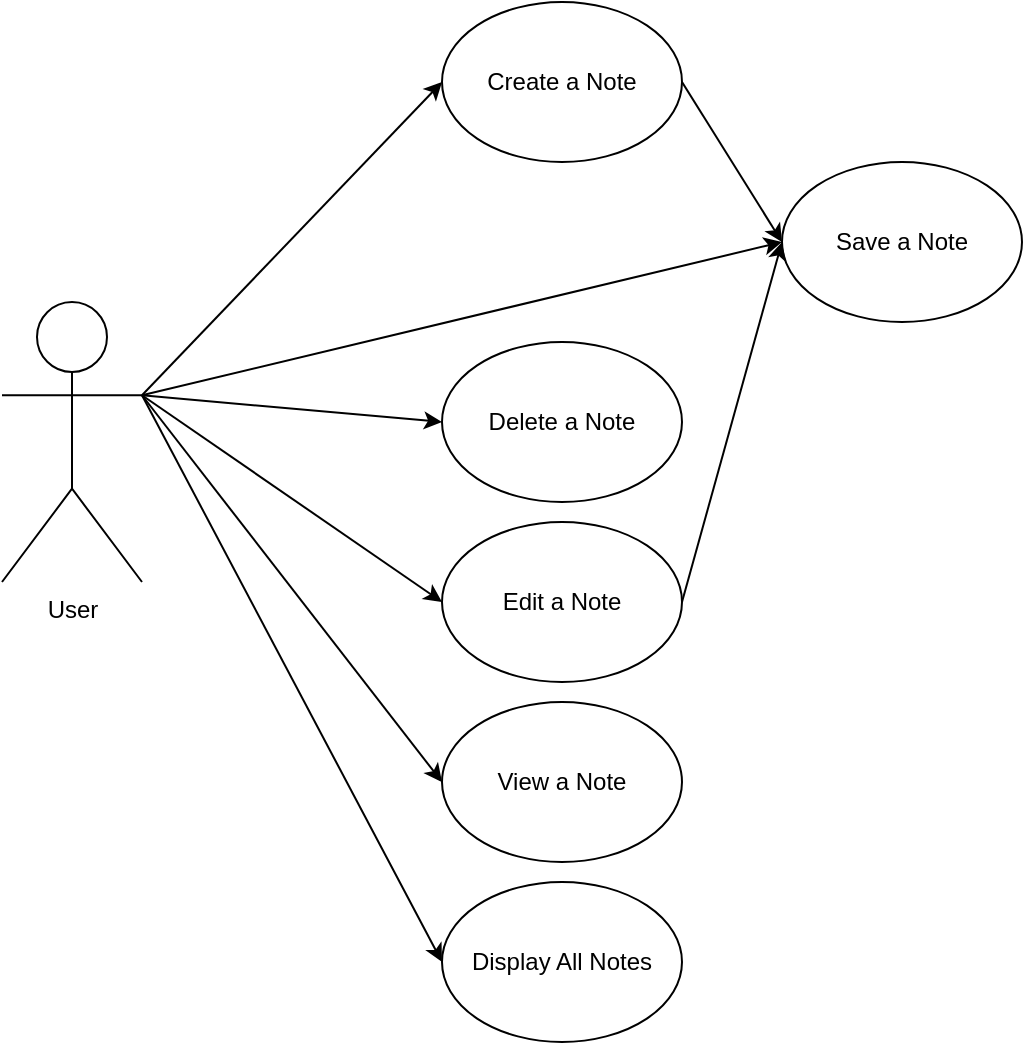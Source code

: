 <mxfile version="24.8.0">
  <diagram name="Page-1" id="myGDeehye5rwA1p8DHVQ">
    <mxGraphModel dx="1434" dy="752" grid="1" gridSize="10" guides="1" tooltips="1" connect="1" arrows="1" fold="1" page="1" pageScale="1" pageWidth="827" pageHeight="1169" background="#ffffff" math="0" shadow="0">
      <root>
        <mxCell id="0" />
        <mxCell id="1" parent="0" />
        <mxCell id="QuWNHQiRsx4o9TdiIO2m-14" value="User" style="shape=umlActor;verticalLabelPosition=bottom;verticalAlign=top;html=1;outlineConnect=0;" vertex="1" parent="1">
          <mxGeometry x="50" y="200" width="70" height="140" as="geometry" />
        </mxCell>
        <mxCell id="QuWNHQiRsx4o9TdiIO2m-15" value="Create a Note" style="ellipse;whiteSpace=wrap;html=1;" vertex="1" parent="1">
          <mxGeometry x="270" y="50" width="120" height="80" as="geometry" />
        </mxCell>
        <mxCell id="QuWNHQiRsx4o9TdiIO2m-16" value="Display All Notes" style="ellipse;whiteSpace=wrap;html=1;" vertex="1" parent="1">
          <mxGeometry x="270" y="490" width="120" height="80" as="geometry" />
        </mxCell>
        <mxCell id="QuWNHQiRsx4o9TdiIO2m-17" value="View a Note" style="ellipse;whiteSpace=wrap;html=1;" vertex="1" parent="1">
          <mxGeometry x="270" y="400" width="120" height="80" as="geometry" />
        </mxCell>
        <mxCell id="QuWNHQiRsx4o9TdiIO2m-18" value="Delete a Note" style="ellipse;whiteSpace=wrap;html=1;" vertex="1" parent="1">
          <mxGeometry x="270" y="220" width="120" height="80" as="geometry" />
        </mxCell>
        <mxCell id="QuWNHQiRsx4o9TdiIO2m-19" value="Edit a Note" style="ellipse;whiteSpace=wrap;html=1;" vertex="1" parent="1">
          <mxGeometry x="270" y="310" width="120" height="80" as="geometry" />
        </mxCell>
        <mxCell id="QuWNHQiRsx4o9TdiIO2m-26" value="Save a Note" style="ellipse;whiteSpace=wrap;html=1;" vertex="1" parent="1">
          <mxGeometry x="440" y="130" width="120" height="80" as="geometry" />
        </mxCell>
        <mxCell id="QuWNHQiRsx4o9TdiIO2m-29" value="" style="endArrow=classic;html=1;rounded=0;exitX=1;exitY=0.333;exitDx=0;exitDy=0;exitPerimeter=0;entryX=0;entryY=0.5;entryDx=0;entryDy=0;" edge="1" parent="1" source="QuWNHQiRsx4o9TdiIO2m-14" target="QuWNHQiRsx4o9TdiIO2m-15">
          <mxGeometry width="50" height="50" relative="1" as="geometry">
            <mxPoint x="290" y="190" as="sourcePoint" />
            <mxPoint x="340" y="140" as="targetPoint" />
          </mxGeometry>
        </mxCell>
        <mxCell id="QuWNHQiRsx4o9TdiIO2m-30" value="" style="endArrow=classic;html=1;rounded=0;exitX=1;exitY=0.333;exitDx=0;exitDy=0;exitPerimeter=0;entryX=0;entryY=0.5;entryDx=0;entryDy=0;" edge="1" parent="1" source="QuWNHQiRsx4o9TdiIO2m-14" target="QuWNHQiRsx4o9TdiIO2m-18">
          <mxGeometry width="50" height="50" relative="1" as="geometry">
            <mxPoint x="130" y="257" as="sourcePoint" />
            <mxPoint x="280" y="100" as="targetPoint" />
          </mxGeometry>
        </mxCell>
        <mxCell id="QuWNHQiRsx4o9TdiIO2m-31" value="" style="endArrow=classic;html=1;rounded=0;entryX=0;entryY=0.5;entryDx=0;entryDy=0;exitX=1;exitY=0.333;exitDx=0;exitDy=0;exitPerimeter=0;" edge="1" parent="1" source="QuWNHQiRsx4o9TdiIO2m-14" target="QuWNHQiRsx4o9TdiIO2m-19">
          <mxGeometry width="50" height="50" relative="1" as="geometry">
            <mxPoint x="120" y="250" as="sourcePoint" />
            <mxPoint x="290" y="110" as="targetPoint" />
          </mxGeometry>
        </mxCell>
        <mxCell id="QuWNHQiRsx4o9TdiIO2m-32" value="" style="endArrow=classic;html=1;rounded=0;entryX=0;entryY=0.5;entryDx=0;entryDy=0;exitX=1;exitY=0.333;exitDx=0;exitDy=0;exitPerimeter=0;" edge="1" parent="1" source="QuWNHQiRsx4o9TdiIO2m-14" target="QuWNHQiRsx4o9TdiIO2m-16">
          <mxGeometry width="50" height="50" relative="1" as="geometry">
            <mxPoint x="130" y="257" as="sourcePoint" />
            <mxPoint x="280" y="290" as="targetPoint" />
          </mxGeometry>
        </mxCell>
        <mxCell id="QuWNHQiRsx4o9TdiIO2m-33" value="" style="endArrow=classic;html=1;rounded=0;entryX=0;entryY=0.5;entryDx=0;entryDy=0;exitX=1;exitY=0.333;exitDx=0;exitDy=0;exitPerimeter=0;" edge="1" parent="1" source="QuWNHQiRsx4o9TdiIO2m-14" target="QuWNHQiRsx4o9TdiIO2m-17">
          <mxGeometry width="50" height="50" relative="1" as="geometry">
            <mxPoint x="140" y="267" as="sourcePoint" />
            <mxPoint x="290" y="300" as="targetPoint" />
          </mxGeometry>
        </mxCell>
        <mxCell id="QuWNHQiRsx4o9TdiIO2m-34" value="" style="endArrow=classic;html=1;rounded=0;exitX=1;exitY=0.5;exitDx=0;exitDy=0;entryX=0;entryY=0.5;entryDx=0;entryDy=0;" edge="1" parent="1" source="QuWNHQiRsx4o9TdiIO2m-19" target="QuWNHQiRsx4o9TdiIO2m-26">
          <mxGeometry width="50" height="50" relative="1" as="geometry">
            <mxPoint x="130" y="257" as="sourcePoint" />
            <mxPoint x="280" y="200" as="targetPoint" />
          </mxGeometry>
        </mxCell>
        <mxCell id="QuWNHQiRsx4o9TdiIO2m-35" value="" style="endArrow=classic;html=1;rounded=0;entryX=0;entryY=0.5;entryDx=0;entryDy=0;exitX=1;exitY=0.5;exitDx=0;exitDy=0;" edge="1" parent="1" source="QuWNHQiRsx4o9TdiIO2m-15" target="QuWNHQiRsx4o9TdiIO2m-26">
          <mxGeometry width="50" height="50" relative="1" as="geometry">
            <mxPoint x="400" y="280" as="sourcePoint" />
            <mxPoint x="440" y="110" as="targetPoint" />
          </mxGeometry>
        </mxCell>
        <mxCell id="QuWNHQiRsx4o9TdiIO2m-36" value="" style="endArrow=classic;html=1;rounded=0;exitX=1;exitY=0.333;exitDx=0;exitDy=0;exitPerimeter=0;entryX=0;entryY=0.5;entryDx=0;entryDy=0;" edge="1" parent="1" source="QuWNHQiRsx4o9TdiIO2m-14" target="QuWNHQiRsx4o9TdiIO2m-26">
          <mxGeometry width="50" height="50" relative="1" as="geometry">
            <mxPoint x="400" y="100" as="sourcePoint" />
            <mxPoint x="420" y="120" as="targetPoint" />
          </mxGeometry>
        </mxCell>
      </root>
    </mxGraphModel>
  </diagram>
</mxfile>

